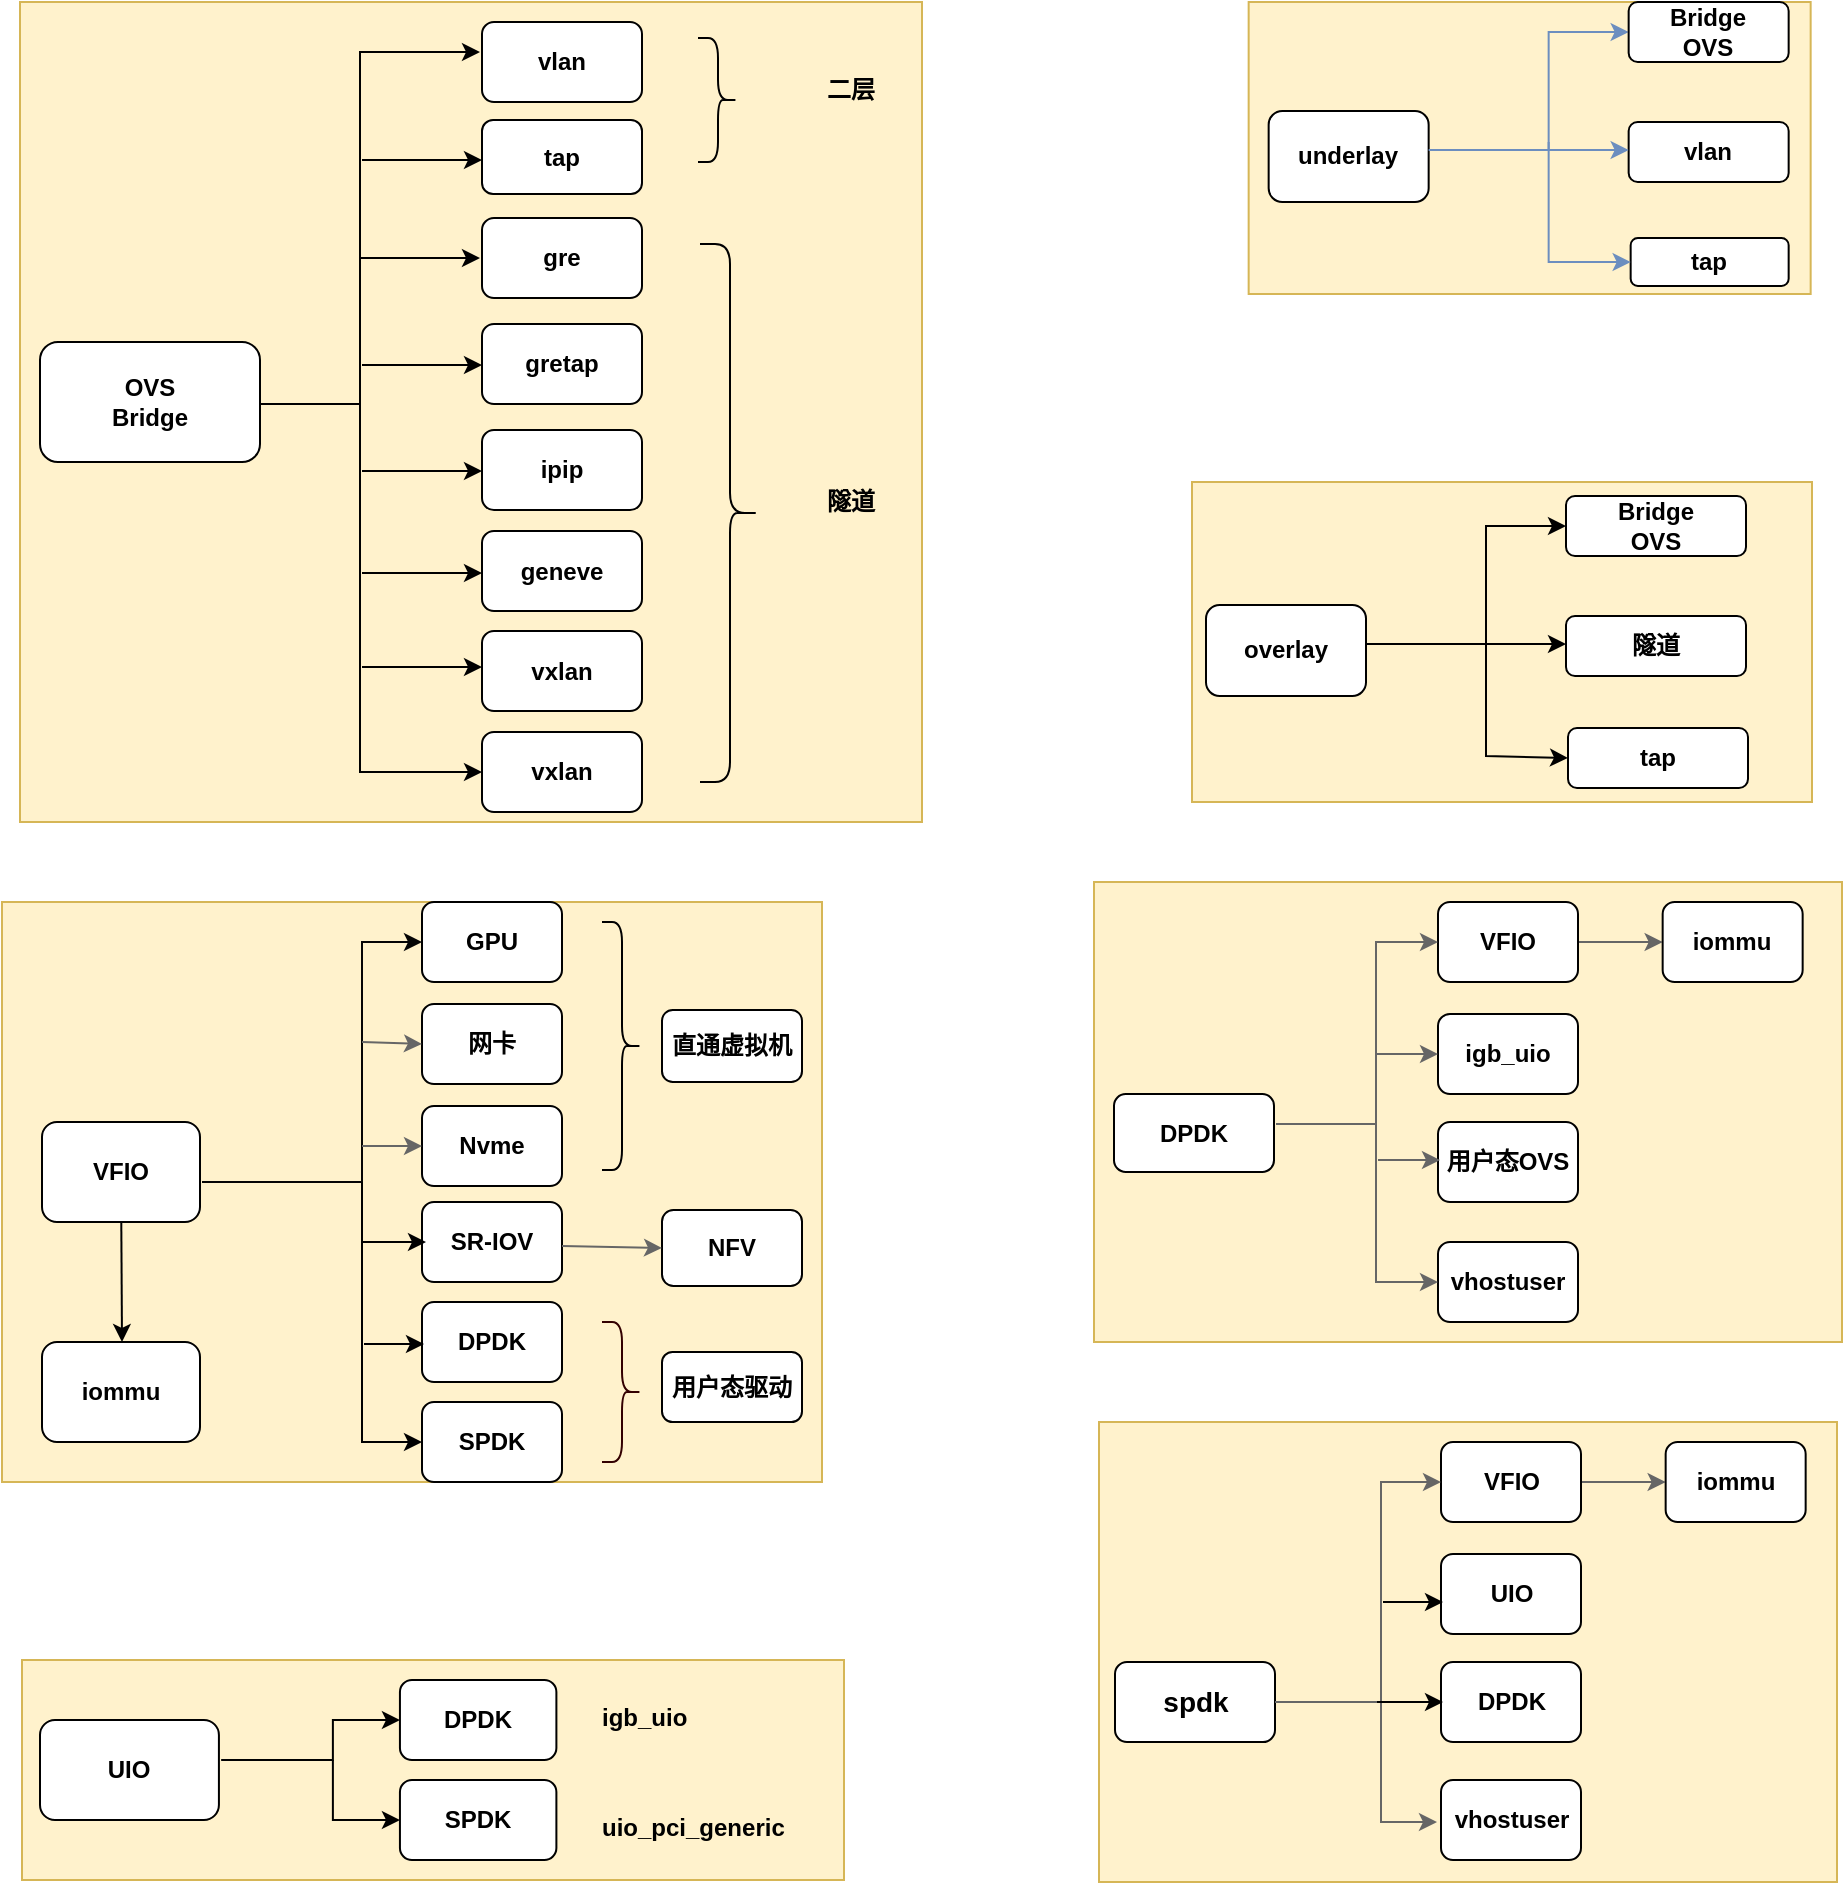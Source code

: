 <mxfile version="26.0.11">
  <diagram name="第 1 页" id="yakwvydarUJN9PNss9ac">
    <mxGraphModel dx="1242" dy="803" grid="1" gridSize="10" guides="1" tooltips="1" connect="1" arrows="1" fold="1" page="1" pageScale="1" pageWidth="827" pageHeight="1169" math="0" shadow="0">
      <root>
        <mxCell id="0" />
        <mxCell id="1" parent="0" />
        <mxCell id="azY0l1WAuqeX0dvuz0EE-113" value="" style="group;fillColor=#fff2cc;strokeColor=#d6b656;" vertex="1" connectable="0" parent="1">
          <mxGeometry x="693.33" y="110" width="281" height="146" as="geometry" />
        </mxCell>
        <mxCell id="azY0l1WAuqeX0dvuz0EE-97" value="underlay" style="rounded=1;whiteSpace=wrap;html=1;fontStyle=1;" vertex="1" parent="azY0l1WAuqeX0dvuz0EE-113">
          <mxGeometry x="10" y="54.5" width="80" height="45.5" as="geometry" />
        </mxCell>
        <mxCell id="azY0l1WAuqeX0dvuz0EE-99" value="" style="endArrow=classic;html=1;rounded=0;entryX=0;entryY=0.5;entryDx=0;entryDy=0;fillColor=#dae8fc;strokeColor=#6c8ebf;" edge="1" parent="azY0l1WAuqeX0dvuz0EE-113" target="azY0l1WAuqeX0dvuz0EE-100">
          <mxGeometry width="50" height="50" relative="1" as="geometry">
            <mxPoint x="90" y="74" as="sourcePoint" />
            <mxPoint x="190" y="-1" as="targetPoint" />
            <Array as="points">
              <mxPoint x="120" y="74" />
              <mxPoint x="150" y="74" />
              <mxPoint x="150" y="15" />
            </Array>
          </mxGeometry>
        </mxCell>
        <mxCell id="azY0l1WAuqeX0dvuz0EE-100" value="Bridge&lt;div&gt;OVS&lt;/div&gt;" style="rounded=1;whiteSpace=wrap;html=1;fontStyle=1;" vertex="1" parent="azY0l1WAuqeX0dvuz0EE-113">
          <mxGeometry x="190" width="80" height="30" as="geometry" />
        </mxCell>
        <mxCell id="azY0l1WAuqeX0dvuz0EE-101" value="vlan" style="rounded=1;whiteSpace=wrap;html=1;fontStyle=1;" vertex="1" parent="azY0l1WAuqeX0dvuz0EE-113">
          <mxGeometry x="190" y="60" width="80" height="30" as="geometry" />
        </mxCell>
        <mxCell id="azY0l1WAuqeX0dvuz0EE-103" value="tap" style="rounded=1;whiteSpace=wrap;html=1;fontStyle=1;" vertex="1" parent="azY0l1WAuqeX0dvuz0EE-113">
          <mxGeometry x="191" y="118" width="79" height="24" as="geometry" />
        </mxCell>
        <mxCell id="azY0l1WAuqeX0dvuz0EE-104" value="" style="endArrow=classic;html=1;rounded=0;entryX=0;entryY=0.5;entryDx=0;entryDy=0;fillColor=#dae8fc;strokeColor=#6c8ebf;" edge="1" parent="azY0l1WAuqeX0dvuz0EE-113" target="azY0l1WAuqeX0dvuz0EE-103">
          <mxGeometry width="50" height="50" relative="1" as="geometry">
            <mxPoint x="150" y="70" as="sourcePoint" />
            <mxPoint x="210" y="160" as="targetPoint" />
            <Array as="points">
              <mxPoint x="150" y="130" />
            </Array>
          </mxGeometry>
        </mxCell>
        <mxCell id="azY0l1WAuqeX0dvuz0EE-105" value="" style="endArrow=classic;html=1;rounded=0;fillColor=#dae8fc;strokeColor=#6c8ebf;" edge="1" parent="azY0l1WAuqeX0dvuz0EE-113">
          <mxGeometry width="50" height="50" relative="1" as="geometry">
            <mxPoint x="150" y="74" as="sourcePoint" />
            <mxPoint x="190" y="74" as="targetPoint" />
          </mxGeometry>
        </mxCell>
        <mxCell id="azY0l1WAuqeX0dvuz0EE-127" value="" style="group;fillColor=#fff2cc;strokeColor=#d6b656;" vertex="1" connectable="0" parent="1">
          <mxGeometry x="618.5" y="820" width="369" height="230" as="geometry" />
        </mxCell>
        <mxCell id="azY0l1WAuqeX0dvuz0EE-89" value="" style="group;fillColor=#fff2cc;strokeColor=#d6b656;container=0;" vertex="1" connectable="0" parent="azY0l1WAuqeX0dvuz0EE-127">
          <mxGeometry width="369" height="230" as="geometry" />
        </mxCell>
        <mxCell id="azY0l1WAuqeX0dvuz0EE-57" value="spdk" style="rounded=1;whiteSpace=wrap;html=1;fontStyle=1;fontSize=14;" vertex="1" parent="azY0l1WAuqeX0dvuz0EE-127">
          <mxGeometry x="8" y="120" width="80" height="40" as="geometry" />
        </mxCell>
        <mxCell id="azY0l1WAuqeX0dvuz0EE-75" value="" style="edgeStyle=orthogonalEdgeStyle;rounded=0;orthogonalLoop=1;jettySize=auto;html=1;fillColor=#f5f5f5;strokeColor=#666666;" edge="1" parent="azY0l1WAuqeX0dvuz0EE-127" source="azY0l1WAuqeX0dvuz0EE-76" target="azY0l1WAuqeX0dvuz0EE-80">
          <mxGeometry relative="1" as="geometry" />
        </mxCell>
        <mxCell id="azY0l1WAuqeX0dvuz0EE-76" value="&lt;font&gt;VFIO&lt;/font&gt;" style="rounded=1;whiteSpace=wrap;html=1;fontStyle=1;" vertex="1" parent="azY0l1WAuqeX0dvuz0EE-127">
          <mxGeometry x="171" y="10" width="70" height="40" as="geometry" />
        </mxCell>
        <mxCell id="azY0l1WAuqeX0dvuz0EE-77" value="&lt;font&gt;UIO&lt;/font&gt;" style="rounded=1;whiteSpace=wrap;html=1;fontStyle=1;" vertex="1" parent="azY0l1WAuqeX0dvuz0EE-127">
          <mxGeometry x="171" y="66" width="70" height="40" as="geometry" />
        </mxCell>
        <mxCell id="azY0l1WAuqeX0dvuz0EE-78" value="" style="endArrow=classic;html=1;rounded=0;entryX=0;entryY=0.5;entryDx=0;entryDy=0;exitX=1;exitY=0.5;exitDx=0;exitDy=0;fillColor=#f5f5f5;strokeColor=#666666;" edge="1" parent="azY0l1WAuqeX0dvuz0EE-127" target="azY0l1WAuqeX0dvuz0EE-76" source="azY0l1WAuqeX0dvuz0EE-57">
          <mxGeometry width="50" height="50" relative="1" as="geometry">
            <mxPoint x="91" y="50" as="sourcePoint" />
            <mxPoint x="141" as="targetPoint" />
            <Array as="points">
              <mxPoint x="141" y="140" />
              <mxPoint x="141" y="90" />
              <mxPoint x="141" y="30" />
            </Array>
          </mxGeometry>
        </mxCell>
        <mxCell id="azY0l1WAuqeX0dvuz0EE-79" value="" style="endArrow=classic;html=1;rounded=0;fillColor=#f5f5f5;strokeColor=#666666;" edge="1" parent="azY0l1WAuqeX0dvuz0EE-127">
          <mxGeometry width="50" height="50" relative="1" as="geometry">
            <mxPoint x="141" y="80" as="sourcePoint" />
            <mxPoint x="169" y="200" as="targetPoint" />
            <Array as="points">
              <mxPoint x="141" y="140" />
              <mxPoint x="141" y="200" />
            </Array>
          </mxGeometry>
        </mxCell>
        <mxCell id="azY0l1WAuqeX0dvuz0EE-80" value="&lt;font&gt;iommu&lt;/font&gt;" style="rounded=1;whiteSpace=wrap;html=1;fontStyle=1;" vertex="1" parent="azY0l1WAuqeX0dvuz0EE-127">
          <mxGeometry x="283.33" y="10" width="70" height="40" as="geometry" />
        </mxCell>
        <mxCell id="azY0l1WAuqeX0dvuz0EE-82" value="&lt;font&gt;vhostuser&lt;/font&gt;" style="rounded=1;whiteSpace=wrap;html=1;fontStyle=1;" vertex="1" parent="azY0l1WAuqeX0dvuz0EE-127">
          <mxGeometry x="171" y="179" width="70" height="40" as="geometry" />
        </mxCell>
        <mxCell id="azY0l1WAuqeX0dvuz0EE-121" value="" style="endArrow=classic;html=1;rounded=0;" edge="1" parent="azY0l1WAuqeX0dvuz0EE-127">
          <mxGeometry width="50" height="50" relative="1" as="geometry">
            <mxPoint x="142" y="90" as="sourcePoint" />
            <mxPoint x="172" y="90" as="targetPoint" />
          </mxGeometry>
        </mxCell>
        <mxCell id="azY0l1WAuqeX0dvuz0EE-122" value="&lt;font&gt;DPDK&lt;/font&gt;" style="rounded=1;whiteSpace=wrap;html=1;fontStyle=1;" vertex="1" parent="azY0l1WAuqeX0dvuz0EE-127">
          <mxGeometry x="171" y="120" width="70" height="40" as="geometry" />
        </mxCell>
        <mxCell id="azY0l1WAuqeX0dvuz0EE-125" value="" style="endArrow=classic;html=1;rounded=0;" edge="1" parent="azY0l1WAuqeX0dvuz0EE-127">
          <mxGeometry width="50" height="50" relative="1" as="geometry">
            <mxPoint x="139" y="140" as="sourcePoint" />
            <mxPoint x="172" y="140" as="targetPoint" />
          </mxGeometry>
        </mxCell>
        <mxCell id="azY0l1WAuqeX0dvuz0EE-134" value="" style="group" vertex="1" connectable="0" parent="1">
          <mxGeometry x="662" y="350" width="310" height="160" as="geometry" />
        </mxCell>
        <mxCell id="azY0l1WAuqeX0dvuz0EE-115" value="" style="group;fillColor=#fff2cc;strokeColor=#d6b656;container=0;" vertex="1" connectable="0" parent="azY0l1WAuqeX0dvuz0EE-134">
          <mxGeometry x="3" width="310" height="160" as="geometry" />
        </mxCell>
        <mxCell id="azY0l1WAuqeX0dvuz0EE-106" value="overlay" style="rounded=1;whiteSpace=wrap;html=1;fontStyle=1" vertex="1" parent="azY0l1WAuqeX0dvuz0EE-134">
          <mxGeometry x="10" y="61.5" width="80" height="45.5" as="geometry" />
        </mxCell>
        <mxCell id="azY0l1WAuqeX0dvuz0EE-107" value="" style="endArrow=classic;html=1;rounded=0;entryX=0;entryY=0.5;entryDx=0;entryDy=0;" edge="1" parent="azY0l1WAuqeX0dvuz0EE-134" target="azY0l1WAuqeX0dvuz0EE-108">
          <mxGeometry width="50" height="50" relative="1" as="geometry">
            <mxPoint x="90" y="81" as="sourcePoint" />
            <mxPoint x="190" y="6" as="targetPoint" />
            <Array as="points">
              <mxPoint x="120" y="81" />
              <mxPoint x="150" y="81" />
              <mxPoint x="150" y="22" />
            </Array>
          </mxGeometry>
        </mxCell>
        <mxCell id="azY0l1WAuqeX0dvuz0EE-108" value="Bridge&lt;div&gt;OVS&lt;/div&gt;" style="rounded=1;whiteSpace=wrap;html=1;fontStyle=1" vertex="1" parent="azY0l1WAuqeX0dvuz0EE-134">
          <mxGeometry x="190" y="7" width="90" height="30" as="geometry" />
        </mxCell>
        <mxCell id="azY0l1WAuqeX0dvuz0EE-109" value="隧道" style="rounded=1;whiteSpace=wrap;html=1;fontStyle=1" vertex="1" parent="azY0l1WAuqeX0dvuz0EE-134">
          <mxGeometry x="190" y="67" width="90" height="30" as="geometry" />
        </mxCell>
        <mxCell id="azY0l1WAuqeX0dvuz0EE-110" value="tap" style="rounded=1;whiteSpace=wrap;html=1;fontStyle=1" vertex="1" parent="azY0l1WAuqeX0dvuz0EE-134">
          <mxGeometry x="191" y="123" width="90" height="30" as="geometry" />
        </mxCell>
        <mxCell id="azY0l1WAuqeX0dvuz0EE-111" value="" style="endArrow=classic;html=1;rounded=0;entryX=0;entryY=0.5;entryDx=0;entryDy=0;" edge="1" parent="azY0l1WAuqeX0dvuz0EE-134" target="azY0l1WAuqeX0dvuz0EE-110">
          <mxGeometry width="50" height="50" relative="1" as="geometry">
            <mxPoint x="150" y="77" as="sourcePoint" />
            <mxPoint x="210" y="167" as="targetPoint" />
            <Array as="points">
              <mxPoint x="150" y="137" />
            </Array>
          </mxGeometry>
        </mxCell>
        <mxCell id="azY0l1WAuqeX0dvuz0EE-112" value="" style="endArrow=classic;html=1;rounded=0;" edge="1" parent="azY0l1WAuqeX0dvuz0EE-134">
          <mxGeometry width="50" height="50" relative="1" as="geometry">
            <mxPoint x="150" y="81" as="sourcePoint" />
            <mxPoint x="190" y="81" as="targetPoint" />
          </mxGeometry>
        </mxCell>
        <mxCell id="azY0l1WAuqeX0dvuz0EE-136" value="" style="group" vertex="1" connectable="0" parent="1">
          <mxGeometry x="79" y="110" width="451" height="410" as="geometry" />
        </mxCell>
        <mxCell id="azY0l1WAuqeX0dvuz0EE-33" value="" style="group;fillColor=#fff2cc;strokeColor=#d6b656;container=0;" vertex="1" connectable="0" parent="azY0l1WAuqeX0dvuz0EE-136">
          <mxGeometry width="451" height="410" as="geometry" />
        </mxCell>
        <mxCell id="azY0l1WAuqeX0dvuz0EE-2" value="&lt;b&gt;OVS&lt;/b&gt;&lt;div&gt;&lt;b&gt;Bridge&lt;/b&gt;&lt;/div&gt;" style="rounded=1;whiteSpace=wrap;html=1;" vertex="1" parent="azY0l1WAuqeX0dvuz0EE-136">
          <mxGeometry x="10" y="170" width="110" height="60" as="geometry" />
        </mxCell>
        <mxCell id="azY0l1WAuqeX0dvuz0EE-3" value="vlan" style="rounded=1;whiteSpace=wrap;html=1;fontStyle=1" vertex="1" parent="azY0l1WAuqeX0dvuz0EE-136">
          <mxGeometry x="231" y="10" width="80" height="40" as="geometry" />
        </mxCell>
        <mxCell id="azY0l1WAuqeX0dvuz0EE-6" value="tap" style="rounded=1;whiteSpace=wrap;html=1;fontStyle=1" vertex="1" parent="azY0l1WAuqeX0dvuz0EE-136">
          <mxGeometry x="231" y="59" width="80" height="37" as="geometry" />
        </mxCell>
        <mxCell id="azY0l1WAuqeX0dvuz0EE-7" value="gre" style="rounded=1;whiteSpace=wrap;html=1;fontStyle=1" vertex="1" parent="azY0l1WAuqeX0dvuz0EE-136">
          <mxGeometry x="231" y="108" width="80" height="40" as="geometry" />
        </mxCell>
        <mxCell id="azY0l1WAuqeX0dvuz0EE-8" value="gretap" style="rounded=1;whiteSpace=wrap;html=1;fontStyle=1" vertex="1" parent="azY0l1WAuqeX0dvuz0EE-136">
          <mxGeometry x="231" y="161" width="80" height="40" as="geometry" />
        </mxCell>
        <mxCell id="azY0l1WAuqeX0dvuz0EE-9" value="geneve" style="rounded=1;whiteSpace=wrap;html=1;fontStyle=1" vertex="1" parent="azY0l1WAuqeX0dvuz0EE-136">
          <mxGeometry x="231" y="264.5" width="80" height="40" as="geometry" />
        </mxCell>
        <mxCell id="azY0l1WAuqeX0dvuz0EE-10" value="vxlan" style="rounded=1;whiteSpace=wrap;html=1;fontStyle=1" vertex="1" parent="azY0l1WAuqeX0dvuz0EE-136">
          <mxGeometry x="231" y="314.5" width="80" height="40" as="geometry" />
        </mxCell>
        <mxCell id="azY0l1WAuqeX0dvuz0EE-11" value="vxlan" style="rounded=1;whiteSpace=wrap;html=1;fontStyle=1" vertex="1" parent="azY0l1WAuqeX0dvuz0EE-136">
          <mxGeometry x="231" y="365" width="80" height="40" as="geometry" />
        </mxCell>
        <mxCell id="azY0l1WAuqeX0dvuz0EE-12" value="ipip" style="rounded=1;whiteSpace=wrap;html=1;fontStyle=1" vertex="1" parent="azY0l1WAuqeX0dvuz0EE-136">
          <mxGeometry x="231" y="214" width="80" height="40" as="geometry" />
        </mxCell>
        <mxCell id="azY0l1WAuqeX0dvuz0EE-13" value="" style="edgeStyle=orthogonalEdgeStyle;rounded=0;orthogonalLoop=1;jettySize=auto;html=1;" edge="1" parent="azY0l1WAuqeX0dvuz0EE-136">
          <mxGeometry relative="1" as="geometry">
            <mxPoint x="120" y="201" as="sourcePoint" />
            <mxPoint x="230" y="25" as="targetPoint" />
            <Array as="points">
              <mxPoint x="170" y="201" />
              <mxPoint x="170" y="25" />
            </Array>
          </mxGeometry>
        </mxCell>
        <mxCell id="azY0l1WAuqeX0dvuz0EE-15" value="" style="endArrow=classic;html=1;rounded=0;entryX=0;entryY=0.5;entryDx=0;entryDy=0;" edge="1" parent="azY0l1WAuqeX0dvuz0EE-136" target="azY0l1WAuqeX0dvuz0EE-11">
          <mxGeometry width="50" height="50" relative="1" as="geometry">
            <mxPoint x="170" y="200" as="sourcePoint" />
            <mxPoint x="130" y="390" as="targetPoint" />
            <Array as="points">
              <mxPoint x="170" y="385" />
            </Array>
          </mxGeometry>
        </mxCell>
        <mxCell id="azY0l1WAuqeX0dvuz0EE-16" value="" style="endArrow=classic;html=1;rounded=0;" edge="1" parent="azY0l1WAuqeX0dvuz0EE-136">
          <mxGeometry width="50" height="50" relative="1" as="geometry">
            <mxPoint x="170" y="128" as="sourcePoint" />
            <mxPoint x="230" y="128" as="targetPoint" />
          </mxGeometry>
        </mxCell>
        <mxCell id="azY0l1WAuqeX0dvuz0EE-18" value="" style="endArrow=classic;html=1;rounded=0;" edge="1" parent="azY0l1WAuqeX0dvuz0EE-136">
          <mxGeometry width="50" height="50" relative="1" as="geometry">
            <mxPoint x="171" y="181.5" as="sourcePoint" />
            <mxPoint x="231" y="181.5" as="targetPoint" />
          </mxGeometry>
        </mxCell>
        <mxCell id="azY0l1WAuqeX0dvuz0EE-21" value="" style="endArrow=classic;html=1;rounded=0;" edge="1" parent="azY0l1WAuqeX0dvuz0EE-136">
          <mxGeometry width="50" height="50" relative="1" as="geometry">
            <mxPoint x="171" y="79" as="sourcePoint" />
            <mxPoint x="231" y="79" as="targetPoint" />
          </mxGeometry>
        </mxCell>
        <mxCell id="azY0l1WAuqeX0dvuz0EE-22" value="" style="endArrow=classic;html=1;rounded=0;" edge="1" parent="azY0l1WAuqeX0dvuz0EE-136">
          <mxGeometry width="50" height="50" relative="1" as="geometry">
            <mxPoint x="171" y="234.5" as="sourcePoint" />
            <mxPoint x="231" y="234.5" as="targetPoint" />
          </mxGeometry>
        </mxCell>
        <mxCell id="azY0l1WAuqeX0dvuz0EE-23" value="" style="endArrow=classic;html=1;rounded=0;" edge="1" parent="azY0l1WAuqeX0dvuz0EE-136">
          <mxGeometry width="50" height="50" relative="1" as="geometry">
            <mxPoint x="171" y="285.5" as="sourcePoint" />
            <mxPoint x="231" y="285.5" as="targetPoint" />
          </mxGeometry>
        </mxCell>
        <mxCell id="azY0l1WAuqeX0dvuz0EE-24" value="" style="endArrow=classic;html=1;rounded=0;" edge="1" parent="azY0l1WAuqeX0dvuz0EE-136">
          <mxGeometry width="50" height="50" relative="1" as="geometry">
            <mxPoint x="171" y="332.5" as="sourcePoint" />
            <mxPoint x="231" y="332.5" as="targetPoint" />
          </mxGeometry>
        </mxCell>
        <mxCell id="azY0l1WAuqeX0dvuz0EE-27" value="" style="shape=curlyBracket;whiteSpace=wrap;html=1;rounded=1;flipH=1;labelPosition=right;verticalLabelPosition=middle;align=left;verticalAlign=middle;" vertex="1" parent="azY0l1WAuqeX0dvuz0EE-136">
          <mxGeometry x="340" y="121" width="30" height="269" as="geometry" />
        </mxCell>
        <mxCell id="azY0l1WAuqeX0dvuz0EE-29" value="二层" style="text;html=1;align=center;verticalAlign=middle;resizable=0;points=[];autosize=1;strokeColor=none;fillColor=none;fontStyle=1" vertex="1" parent="azY0l1WAuqeX0dvuz0EE-136">
          <mxGeometry x="390" y="29" width="50" height="30" as="geometry" />
        </mxCell>
        <mxCell id="azY0l1WAuqeX0dvuz0EE-30" value="" style="shape=curlyBracket;whiteSpace=wrap;html=1;rounded=1;flipH=1;labelPosition=right;verticalLabelPosition=middle;align=left;verticalAlign=middle;" vertex="1" parent="azY0l1WAuqeX0dvuz0EE-136">
          <mxGeometry x="339" y="18" width="20" height="62" as="geometry" />
        </mxCell>
        <mxCell id="azY0l1WAuqeX0dvuz0EE-32" value="隧道" style="text;html=1;align=center;verticalAlign=middle;resizable=0;points=[];autosize=1;strokeColor=none;fillColor=none;fontStyle=1" vertex="1" parent="azY0l1WAuqeX0dvuz0EE-136">
          <mxGeometry x="390" y="235" width="50" height="30" as="geometry" />
        </mxCell>
        <mxCell id="azY0l1WAuqeX0dvuz0EE-140" value="" style="group" vertex="1" connectable="0" parent="1">
          <mxGeometry x="616" y="550" width="374" height="230" as="geometry" />
        </mxCell>
        <mxCell id="azY0l1WAuqeX0dvuz0EE-88" value="" style="group;fillColor=#fff2cc;strokeColor=#d6b656;container=0;" vertex="1" connectable="0" parent="azY0l1WAuqeX0dvuz0EE-140">
          <mxGeometry width="374" height="230" as="geometry" />
        </mxCell>
        <mxCell id="azY0l1WAuqeX0dvuz0EE-34" value="DPDK" style="rounded=1;whiteSpace=wrap;html=1;fontStyle=1;" vertex="1" parent="azY0l1WAuqeX0dvuz0EE-140">
          <mxGeometry x="10" y="106" width="80" height="39" as="geometry" />
        </mxCell>
        <mxCell id="azY0l1WAuqeX0dvuz0EE-69" value="" style="edgeStyle=orthogonalEdgeStyle;rounded=0;orthogonalLoop=1;jettySize=auto;html=1;fillColor=#f5f5f5;strokeColor=#666666;" edge="1" parent="azY0l1WAuqeX0dvuz0EE-140" source="azY0l1WAuqeX0dvuz0EE-58" target="azY0l1WAuqeX0dvuz0EE-67">
          <mxGeometry relative="1" as="geometry" />
        </mxCell>
        <mxCell id="azY0l1WAuqeX0dvuz0EE-58" value="&lt;font&gt;VFIO&lt;/font&gt;" style="rounded=1;whiteSpace=wrap;html=1;fontStyle=1;" vertex="1" parent="azY0l1WAuqeX0dvuz0EE-140">
          <mxGeometry x="172" y="10" width="70" height="40" as="geometry" />
        </mxCell>
        <mxCell id="azY0l1WAuqeX0dvuz0EE-59" value="&lt;font&gt;igb_uio&lt;/font&gt;" style="rounded=1;whiteSpace=wrap;html=1;fontStyle=1;" vertex="1" parent="azY0l1WAuqeX0dvuz0EE-140">
          <mxGeometry x="172" y="66" width="70" height="40" as="geometry" />
        </mxCell>
        <mxCell id="azY0l1WAuqeX0dvuz0EE-67" value="&lt;font&gt;iommu&lt;/font&gt;" style="rounded=1;whiteSpace=wrap;html=1;fontStyle=1;" vertex="1" parent="azY0l1WAuqeX0dvuz0EE-140">
          <mxGeometry x="284.33" y="10" width="70" height="40" as="geometry" />
        </mxCell>
        <mxCell id="azY0l1WAuqeX0dvuz0EE-81" value="&lt;font&gt;vhostuser&lt;/font&gt;" style="rounded=1;whiteSpace=wrap;html=1;fontStyle=1;" vertex="1" parent="azY0l1WAuqeX0dvuz0EE-140">
          <mxGeometry x="172" y="180" width="70" height="40" as="geometry" />
        </mxCell>
        <mxCell id="azY0l1WAuqeX0dvuz0EE-83" value="" style="endArrow=classic;html=1;rounded=0;fillColor=#f5f5f5;strokeColor=#666666;entryX=0;entryY=0.5;entryDx=0;entryDy=0;" edge="1" parent="azY0l1WAuqeX0dvuz0EE-140" target="azY0l1WAuqeX0dvuz0EE-58">
          <mxGeometry width="50" height="50" relative="1" as="geometry">
            <mxPoint x="91" y="121" as="sourcePoint" />
            <mxPoint x="172" y="61" as="targetPoint" />
            <Array as="points">
              <mxPoint x="141" y="121" />
              <mxPoint x="141" y="61" />
              <mxPoint x="141" y="30" />
            </Array>
          </mxGeometry>
        </mxCell>
        <mxCell id="azY0l1WAuqeX0dvuz0EE-84" value="" style="endArrow=classic;html=1;rounded=0;fillColor=#f5f5f5;strokeColor=#666666;entryX=0;entryY=0.5;entryDx=0;entryDy=0;" edge="1" parent="azY0l1WAuqeX0dvuz0EE-140" target="azY0l1WAuqeX0dvuz0EE-81">
          <mxGeometry width="50" height="50" relative="1" as="geometry">
            <mxPoint x="141" y="86" as="sourcePoint" />
            <mxPoint x="171" y="136" as="targetPoint" />
            <Array as="points">
              <mxPoint x="141" y="136" />
              <mxPoint x="141" y="200" />
            </Array>
          </mxGeometry>
        </mxCell>
        <mxCell id="azY0l1WAuqeX0dvuz0EE-85" value="" style="endArrow=classic;html=1;rounded=0;entryX=0;entryY=0.5;entryDx=0;entryDy=0;fillColor=#f5f5f5;strokeColor=#666666;" edge="1" parent="azY0l1WAuqeX0dvuz0EE-140" target="azY0l1WAuqeX0dvuz0EE-59">
          <mxGeometry width="50" height="50" relative="1" as="geometry">
            <mxPoint x="141" y="86" as="sourcePoint" />
            <mxPoint x="371" y="66" as="targetPoint" />
          </mxGeometry>
        </mxCell>
        <mxCell id="azY0l1WAuqeX0dvuz0EE-138" value="&lt;font&gt;用户态OVS&lt;/font&gt;" style="rounded=1;whiteSpace=wrap;html=1;fontStyle=1;" vertex="1" parent="azY0l1WAuqeX0dvuz0EE-140">
          <mxGeometry x="172" y="120" width="70" height="40" as="geometry" />
        </mxCell>
        <mxCell id="azY0l1WAuqeX0dvuz0EE-139" value="" style="endArrow=classic;html=1;rounded=0;entryX=0;entryY=0.5;entryDx=0;entryDy=0;fillColor=#f5f5f5;strokeColor=#666666;" edge="1" parent="azY0l1WAuqeX0dvuz0EE-140">
          <mxGeometry width="50" height="50" relative="1" as="geometry">
            <mxPoint x="142" y="139" as="sourcePoint" />
            <mxPoint x="173" y="139" as="targetPoint" />
          </mxGeometry>
        </mxCell>
        <mxCell id="azY0l1WAuqeX0dvuz0EE-141" value="" style="group" vertex="1" connectable="0" parent="1">
          <mxGeometry x="80" y="939" width="411" height="110" as="geometry" />
        </mxCell>
        <mxCell id="azY0l1WAuqeX0dvuz0EE-87" value="" style="group;fillColor=#fff2cc;strokeColor=#d6b656;container=0;" vertex="1" connectable="0" parent="azY0l1WAuqeX0dvuz0EE-141">
          <mxGeometry width="411" height="110" as="geometry" />
        </mxCell>
        <mxCell id="azY0l1WAuqeX0dvuz0EE-50" value="UIO" style="rounded=1;whiteSpace=wrap;html=1;fontStyle=1;container=0;" vertex="1" parent="azY0l1WAuqeX0dvuz0EE-141">
          <mxGeometry x="9" y="30" width="89.46" height="50" as="geometry" />
        </mxCell>
        <mxCell id="azY0l1WAuqeX0dvuz0EE-51" value="DPDK" style="rounded=1;whiteSpace=wrap;html=1;fontStyle=1;container=0;" vertex="1" parent="azY0l1WAuqeX0dvuz0EE-141">
          <mxGeometry x="188.971" y="10" width="78.223" height="40" as="geometry" />
        </mxCell>
        <mxCell id="azY0l1WAuqeX0dvuz0EE-52" value="SPDK" style="rounded=1;whiteSpace=wrap;html=1;fontStyle=1;container=0;" vertex="1" parent="azY0l1WAuqeX0dvuz0EE-141">
          <mxGeometry x="188.971" y="60" width="78.223" height="40" as="geometry" />
        </mxCell>
        <mxCell id="azY0l1WAuqeX0dvuz0EE-53" value="uio_pci_generic" style="text;whiteSpace=wrap;fontStyle=1;container=0;" vertex="1" parent="azY0l1WAuqeX0dvuz0EE-141">
          <mxGeometry x="288.43" y="70" width="100.573" height="30" as="geometry" />
        </mxCell>
        <mxCell id="azY0l1WAuqeX0dvuz0EE-54" value="igb_uio" style="text;whiteSpace=wrap;fontStyle=1;container=0;" vertex="1" parent="azY0l1WAuqeX0dvuz0EE-141">
          <mxGeometry x="288.427" y="15" width="100.573" height="30" as="geometry" />
        </mxCell>
        <mxCell id="azY0l1WAuqeX0dvuz0EE-55" value="" style="endArrow=classic;html=1;rounded=0;entryX=0;entryY=0.5;entryDx=0;entryDy=0;" edge="1" parent="azY0l1WAuqeX0dvuz0EE-141" target="azY0l1WAuqeX0dvuz0EE-51">
          <mxGeometry width="50" height="50" relative="1" as="geometry">
            <mxPoint x="99.573" y="50" as="sourcePoint" />
            <mxPoint x="155.447" as="targetPoint" />
            <Array as="points">
              <mxPoint x="155.447" y="50" />
              <mxPoint x="155.447" y="30" />
            </Array>
          </mxGeometry>
        </mxCell>
        <mxCell id="azY0l1WAuqeX0dvuz0EE-56" value="" style="endArrow=classic;html=1;rounded=0;" edge="1" parent="azY0l1WAuqeX0dvuz0EE-141">
          <mxGeometry width="50" height="50" relative="1" as="geometry">
            <mxPoint x="155.447" y="50" as="sourcePoint" />
            <mxPoint x="188.971" y="80" as="targetPoint" />
            <Array as="points">
              <mxPoint x="155.447" y="80" />
            </Array>
          </mxGeometry>
        </mxCell>
        <mxCell id="azY0l1WAuqeX0dvuz0EE-98" value="" style="group;fillColor=#fff2cc;strokeColor=#d6b656;container=0;" vertex="1" connectable="0" parent="1">
          <mxGeometry x="70" y="560" width="410" height="290" as="geometry" />
        </mxCell>
        <mxCell id="azY0l1WAuqeX0dvuz0EE-35" value="VFIO" style="rounded=1;whiteSpace=wrap;html=1;fontStyle=1;" vertex="1" parent="1">
          <mxGeometry x="90" y="670" width="79" height="50" as="geometry" />
        </mxCell>
        <mxCell id="azY0l1WAuqeX0dvuz0EE-36" value="GPU" style="rounded=1;whiteSpace=wrap;html=1;fontStyle=1;" vertex="1" parent="1">
          <mxGeometry x="280" y="560" width="70" height="40" as="geometry" />
        </mxCell>
        <mxCell id="azY0l1WAuqeX0dvuz0EE-37" value="网卡" style="rounded=1;whiteSpace=wrap;html=1;fontStyle=1;" vertex="1" parent="1">
          <mxGeometry x="280" y="611" width="70" height="40" as="geometry" />
        </mxCell>
        <mxCell id="azY0l1WAuqeX0dvuz0EE-38" value="Nvme" style="rounded=1;whiteSpace=wrap;html=1;fontStyle=1;" vertex="1" parent="1">
          <mxGeometry x="280" y="662" width="70" height="40" as="geometry" />
        </mxCell>
        <mxCell id="azY0l1WAuqeX0dvuz0EE-39" value="SR-IOV" style="rounded=1;whiteSpace=wrap;html=1;fontStyle=1;" vertex="1" parent="1">
          <mxGeometry x="280" y="710" width="70" height="40" as="geometry" />
        </mxCell>
        <mxCell id="azY0l1WAuqeX0dvuz0EE-40" value="DPDK" style="rounded=1;whiteSpace=wrap;html=1;fontStyle=1;" vertex="1" parent="1">
          <mxGeometry x="280" y="760" width="70" height="40" as="geometry" />
        </mxCell>
        <mxCell id="azY0l1WAuqeX0dvuz0EE-41" value="" style="endArrow=classic;html=1;rounded=0;entryX=0;entryY=0.5;entryDx=0;entryDy=0;fontStyle=1;fillColor=#f5f5f5;strokeColor=light-dark(#050505, #959595);" edge="1" parent="1" target="azY0l1WAuqeX0dvuz0EE-36">
          <mxGeometry width="50" height="50" relative="1" as="geometry">
            <mxPoint x="170" y="700" as="sourcePoint" />
            <mxPoint x="220" y="590" as="targetPoint" />
            <Array as="points">
              <mxPoint x="250" y="700" />
              <mxPoint x="250" y="630" />
              <mxPoint x="250" y="580" />
            </Array>
          </mxGeometry>
        </mxCell>
        <mxCell id="azY0l1WAuqeX0dvuz0EE-42" value="" style="endArrow=classic;html=1;rounded=0;entryX=0;entryY=0.5;entryDx=0;entryDy=0;fontStyle=1;fillColor=#f5f5f5;strokeColor=#000000;" edge="1" parent="1" target="azY0l1WAuqeX0dvuz0EE-43">
          <mxGeometry width="50" height="50" relative="1" as="geometry">
            <mxPoint x="250" y="700" as="sourcePoint" />
            <mxPoint x="230" y="810" as="targetPoint" />
            <Array as="points">
              <mxPoint x="250" y="780" />
              <mxPoint x="250" y="830" />
            </Array>
          </mxGeometry>
        </mxCell>
        <mxCell id="azY0l1WAuqeX0dvuz0EE-43" value="SPDK" style="rounded=1;whiteSpace=wrap;html=1;fontStyle=1;" vertex="1" parent="1">
          <mxGeometry x="280" y="810" width="70" height="40" as="geometry" />
        </mxCell>
        <mxCell id="azY0l1WAuqeX0dvuz0EE-44" value="" style="endArrow=classic;html=1;rounded=0;entryX=0;entryY=0.5;entryDx=0;entryDy=0;fontStyle=1;fillColor=#f5f5f5;strokeColor=#666666;" edge="1" parent="1" target="azY0l1WAuqeX0dvuz0EE-37">
          <mxGeometry width="50" height="50" relative="1" as="geometry">
            <mxPoint x="250" y="630" as="sourcePoint" />
            <mxPoint x="500" y="600" as="targetPoint" />
          </mxGeometry>
        </mxCell>
        <mxCell id="azY0l1WAuqeX0dvuz0EE-45" value="" style="endArrow=classic;html=1;rounded=0;fontStyle=1;fillColor=#f5f5f5;strokeColor=#666666;" edge="1" parent="1">
          <mxGeometry width="50" height="50" relative="1" as="geometry">
            <mxPoint x="250" y="682" as="sourcePoint" />
            <mxPoint x="280" y="682" as="targetPoint" />
          </mxGeometry>
        </mxCell>
        <mxCell id="azY0l1WAuqeX0dvuz0EE-46" value="" style="endArrow=classic;html=1;rounded=0;entryX=0;entryY=0.5;entryDx=0;entryDy=0;fontStyle=1;fillColor=#f5f5f5;strokeColor=#000000;" edge="1" parent="1">
          <mxGeometry width="50" height="50" relative="1" as="geometry">
            <mxPoint x="250" y="730" as="sourcePoint" />
            <mxPoint x="282" y="730" as="targetPoint" />
          </mxGeometry>
        </mxCell>
        <mxCell id="azY0l1WAuqeX0dvuz0EE-49" value="" style="endArrow=classic;html=1;rounded=0;fontStyle=1;fillColor=#f5f5f5;strokeColor=#000000;" edge="1" parent="1">
          <mxGeometry width="50" height="50" relative="1" as="geometry">
            <mxPoint x="251" y="781" as="sourcePoint" />
            <mxPoint x="281" y="781" as="targetPoint" />
          </mxGeometry>
        </mxCell>
        <mxCell id="azY0l1WAuqeX0dvuz0EE-91" value="NFV" style="rounded=1;whiteSpace=wrap;html=1;fontStyle=1;" vertex="1" parent="1">
          <mxGeometry x="400" y="714" width="70" height="38" as="geometry" />
        </mxCell>
        <mxCell id="azY0l1WAuqeX0dvuz0EE-93" value="" style="endArrow=classic;html=1;rounded=0;fontStyle=1;entryX=0;entryY=0.5;entryDx=0;entryDy=0;fillColor=#f5f5f5;strokeColor=#666666;" edge="1" parent="1" target="azY0l1WAuqeX0dvuz0EE-91">
          <mxGeometry width="50" height="50" relative="1" as="geometry">
            <mxPoint x="350" y="732" as="sourcePoint" />
            <mxPoint x="380" y="732" as="targetPoint" />
          </mxGeometry>
        </mxCell>
        <mxCell id="azY0l1WAuqeX0dvuz0EE-128" value="" style="shape=curlyBracket;whiteSpace=wrap;html=1;rounded=1;flipH=1;labelPosition=right;verticalLabelPosition=middle;align=left;verticalAlign=middle;" vertex="1" parent="1">
          <mxGeometry x="370" y="570" width="20" height="124" as="geometry" />
        </mxCell>
        <mxCell id="azY0l1WAuqeX0dvuz0EE-129" value="" style="shape=curlyBracket;whiteSpace=wrap;html=1;rounded=1;flipH=1;labelPosition=right;verticalLabelPosition=middle;align=left;verticalAlign=middle;strokeColor=#330000;" vertex="1" parent="1">
          <mxGeometry x="370" y="770" width="20" height="70" as="geometry" />
        </mxCell>
        <mxCell id="azY0l1WAuqeX0dvuz0EE-131" value="直通虚拟机" style="rounded=1;whiteSpace=wrap;html=1;fontStyle=1;" vertex="1" parent="1">
          <mxGeometry x="400" y="614" width="70" height="36" as="geometry" />
        </mxCell>
        <mxCell id="azY0l1WAuqeX0dvuz0EE-132" value="用户态驱动" style="rounded=1;whiteSpace=wrap;html=1;fontStyle=1;" vertex="1" parent="1">
          <mxGeometry x="400" y="785" width="70" height="35" as="geometry" />
        </mxCell>
        <mxCell id="azY0l1WAuqeX0dvuz0EE-142" value="iommu" style="rounded=1;whiteSpace=wrap;html=1;fontStyle=1;" vertex="1" parent="1">
          <mxGeometry x="90" y="780" width="79" height="50" as="geometry" />
        </mxCell>
        <mxCell id="azY0l1WAuqeX0dvuz0EE-143" value="" style="endArrow=classic;html=1;rounded=0;" edge="1" parent="1" source="azY0l1WAuqeX0dvuz0EE-35">
          <mxGeometry width="50" height="50" relative="1" as="geometry">
            <mxPoint x="90" y="830" as="sourcePoint" />
            <mxPoint x="130" y="780" as="targetPoint" />
          </mxGeometry>
        </mxCell>
      </root>
    </mxGraphModel>
  </diagram>
</mxfile>
